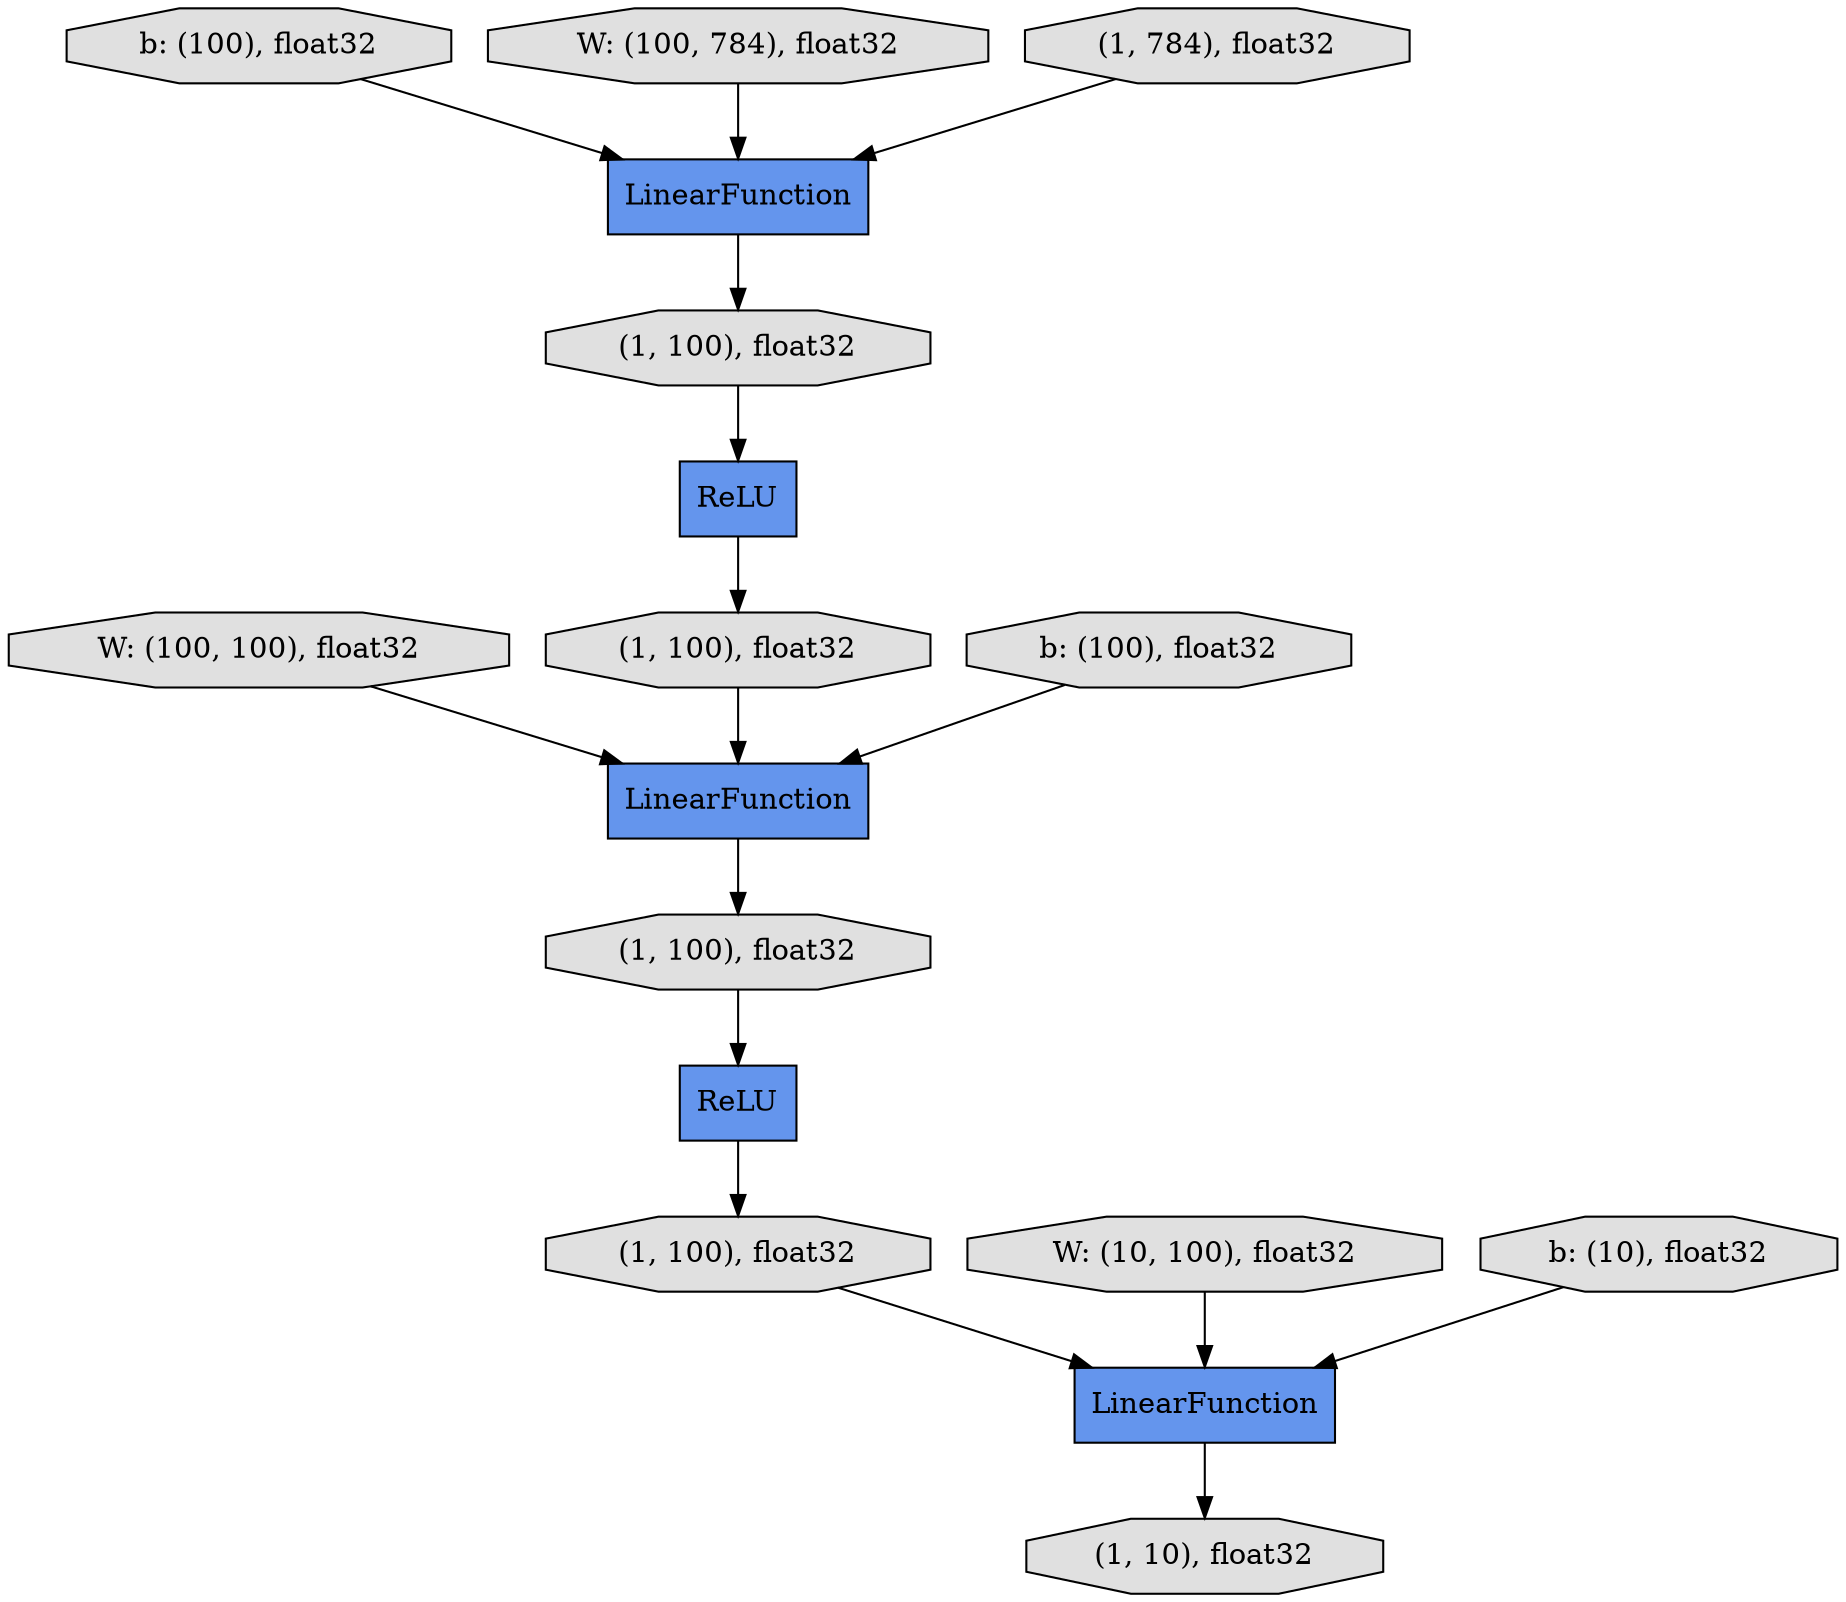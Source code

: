 digraph graphname{rankdir=TB;140098414088712 [label="W: (100, 100), float32",shape="octagon",fillcolor="#E0E0E0",style="filled"];140097944795176 [label="(1, 100), float32",shape="octagon",fillcolor="#E0E0E0",style="filled"];140097944795064 [label="LinearFunction",shape="record",fillcolor="#6495ED",style="filled"];140097944793664 [label="W: (10, 100), float32",shape="octagon",fillcolor="#E0E0E0",style="filled"];140097944795232 [label="LinearFunction",shape="record",fillcolor="#6495ED",style="filled"];140097944794728 [label="(1, 100), float32",shape="octagon",fillcolor="#E0E0E0",style="filled"];140097944796296 [label="ReLU",shape="record",fillcolor="#6495ED",style="filled"];140097073180288 [label="b: (100), float32",shape="octagon",fillcolor="#E0E0E0",style="filled"];140097944795848 [label="(1, 10), float32",shape="octagon",fillcolor="#E0E0E0",style="filled"];140097073179840 [label="W: (100, 784), float32",shape="octagon",fillcolor="#E0E0E0",style="filled"];140097944793328 [label="b: (100), float32",shape="octagon",fillcolor="#E0E0E0",style="filled"];140097944795960 [label="(1, 100), float32",shape="octagon",fillcolor="#E0E0E0",style="filled"];140097944794952 [label="LinearFunction",shape="record",fillcolor="#6495ED",style="filled"];140097944795008 [label="ReLU",shape="record",fillcolor="#6495ED",style="filled"];140097944795568 [label="(1, 100), float32",shape="octagon",fillcolor="#E0E0E0",style="filled"];140097944794560 [label="b: (10), float32",shape="octagon",fillcolor="#E0E0E0",style="filled"];140097944795120 [label="(1, 784), float32",shape="octagon",fillcolor="#E0E0E0",style="filled"];140097944793328 -> 140097944795064;140098414088712 -> 140097944795064;140097073179840 -> 140097944794952;140097944793664 -> 140097944795232;140097944795960 -> 140097944795232;140097944795064 -> 140097944795568;140097073180288 -> 140097944794952;140097944796296 -> 140097944795960;140097944795008 -> 140097944795176;140097944794728 -> 140097944795008;140097944794952 -> 140097944794728;140097944795568 -> 140097944796296;140097944795232 -> 140097944795848;140097944795176 -> 140097944795064;140097944794560 -> 140097944795232;140097944795120 -> 140097944794952;}